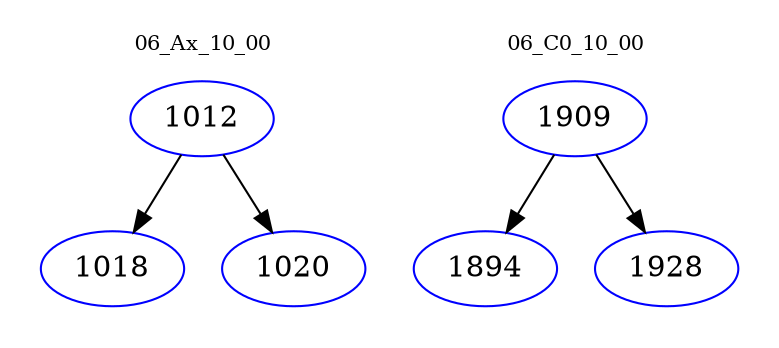 digraph{
subgraph cluster_0 {
color = white
label = "06_Ax_10_00";
fontsize=10;
T0_1012 [label="1012", color="blue"]
T0_1012 -> T0_1018 [color="black"]
T0_1018 [label="1018", color="blue"]
T0_1012 -> T0_1020 [color="black"]
T0_1020 [label="1020", color="blue"]
}
subgraph cluster_1 {
color = white
label = "06_C0_10_00";
fontsize=10;
T1_1909 [label="1909", color="blue"]
T1_1909 -> T1_1894 [color="black"]
T1_1894 [label="1894", color="blue"]
T1_1909 -> T1_1928 [color="black"]
T1_1928 [label="1928", color="blue"]
}
}
